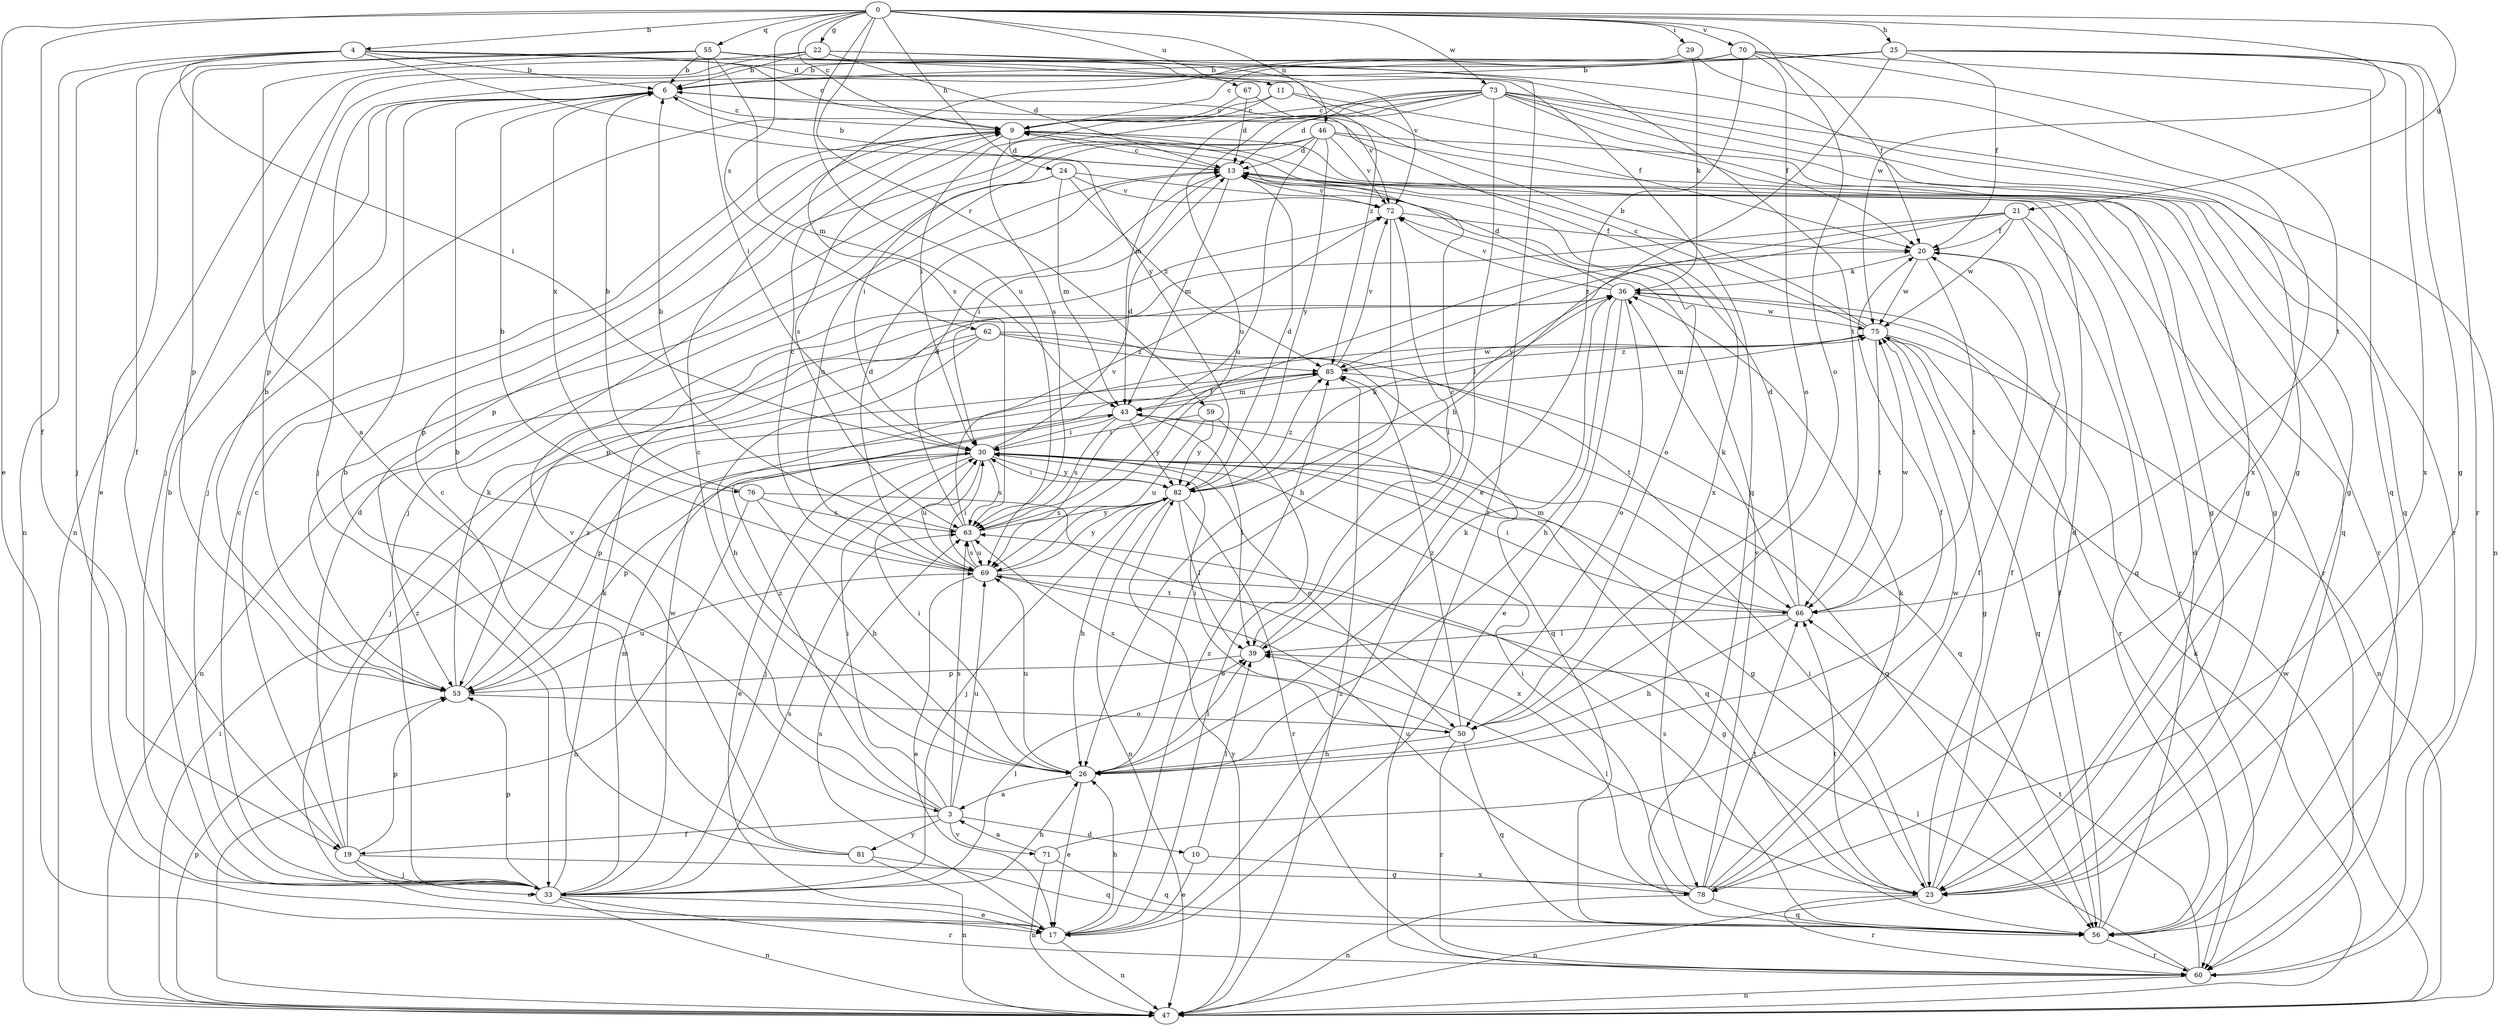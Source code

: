 strict digraph  {
0;
3;
4;
6;
9;
10;
11;
13;
17;
19;
20;
21;
22;
23;
24;
25;
26;
29;
30;
33;
36;
39;
43;
46;
47;
50;
53;
55;
56;
59;
60;
62;
63;
66;
67;
69;
70;
71;
72;
73;
75;
76;
78;
81;
82;
85;
0 -> 4  [label=b];
0 -> 9  [label=c];
0 -> 17  [label=e];
0 -> 19  [label=f];
0 -> 21  [label=g];
0 -> 22  [label=g];
0 -> 24  [label=h];
0 -> 25  [label=h];
0 -> 29  [label=i];
0 -> 46  [label=n];
0 -> 50  [label=o];
0 -> 55  [label=q];
0 -> 59  [label=r];
0 -> 62  [label=s];
0 -> 67  [label=u];
0 -> 69  [label=u];
0 -> 70  [label=v];
0 -> 73  [label=w];
0 -> 75  [label=w];
3 -> 6  [label=b];
3 -> 10  [label=d];
3 -> 19  [label=f];
3 -> 30  [label=i];
3 -> 63  [label=s];
3 -> 69  [label=u];
3 -> 71  [label=v];
3 -> 81  [label=y];
3 -> 85  [label=z];
4 -> 6  [label=b];
4 -> 9  [label=c];
4 -> 11  [label=d];
4 -> 19  [label=f];
4 -> 23  [label=g];
4 -> 30  [label=i];
4 -> 33  [label=j];
4 -> 47  [label=n];
4 -> 82  [label=y];
6 -> 9  [label=c];
6 -> 76  [label=x];
6 -> 78  [label=x];
9 -> 13  [label=d];
9 -> 23  [label=g];
9 -> 56  [label=q];
9 -> 63  [label=s];
10 -> 17  [label=e];
10 -> 39  [label=l];
10 -> 78  [label=x];
11 -> 9  [label=c];
11 -> 20  [label=f];
11 -> 23  [label=g];
11 -> 33  [label=j];
13 -> 6  [label=b];
13 -> 9  [label=c];
13 -> 30  [label=i];
13 -> 43  [label=m];
13 -> 60  [label=r];
13 -> 72  [label=v];
17 -> 26  [label=h];
17 -> 47  [label=n];
17 -> 63  [label=s];
17 -> 85  [label=z];
19 -> 9  [label=c];
19 -> 13  [label=d];
19 -> 17  [label=e];
19 -> 23  [label=g];
19 -> 33  [label=j];
19 -> 53  [label=p];
19 -> 85  [label=z];
20 -> 36  [label=k];
20 -> 66  [label=t];
20 -> 75  [label=w];
21 -> 20  [label=f];
21 -> 53  [label=p];
21 -> 56  [label=q];
21 -> 60  [label=r];
21 -> 75  [label=w];
21 -> 82  [label=y];
21 -> 85  [label=z];
22 -> 6  [label=b];
22 -> 13  [label=d];
22 -> 33  [label=j];
22 -> 47  [label=n];
22 -> 60  [label=r];
22 -> 72  [label=v];
23 -> 13  [label=d];
23 -> 20  [label=f];
23 -> 30  [label=i];
23 -> 39  [label=l];
23 -> 47  [label=n];
23 -> 60  [label=r];
23 -> 66  [label=t];
24 -> 43  [label=m];
24 -> 50  [label=o];
24 -> 53  [label=p];
24 -> 69  [label=u];
24 -> 72  [label=v];
24 -> 85  [label=z];
25 -> 6  [label=b];
25 -> 20  [label=f];
25 -> 23  [label=g];
25 -> 26  [label=h];
25 -> 33  [label=j];
25 -> 53  [label=p];
25 -> 60  [label=r];
25 -> 78  [label=x];
26 -> 3  [label=a];
26 -> 9  [label=c];
26 -> 17  [label=e];
26 -> 20  [label=f];
26 -> 30  [label=i];
26 -> 36  [label=k];
26 -> 39  [label=l];
26 -> 69  [label=u];
29 -> 6  [label=b];
29 -> 36  [label=k];
29 -> 78  [label=x];
30 -> 13  [label=d];
30 -> 17  [label=e];
30 -> 23  [label=g];
30 -> 33  [label=j];
30 -> 50  [label=o];
30 -> 53  [label=p];
30 -> 56  [label=q];
30 -> 63  [label=s];
30 -> 69  [label=u];
30 -> 82  [label=y];
33 -> 6  [label=b];
33 -> 9  [label=c];
33 -> 17  [label=e];
33 -> 26  [label=h];
33 -> 36  [label=k];
33 -> 39  [label=l];
33 -> 43  [label=m];
33 -> 47  [label=n];
33 -> 53  [label=p];
33 -> 60  [label=r];
33 -> 63  [label=s];
33 -> 75  [label=w];
36 -> 13  [label=d];
36 -> 17  [label=e];
36 -> 26  [label=h];
36 -> 50  [label=o];
36 -> 60  [label=r];
36 -> 72  [label=v];
36 -> 75  [label=w];
39 -> 9  [label=c];
39 -> 53  [label=p];
43 -> 30  [label=i];
43 -> 39  [label=l];
43 -> 53  [label=p];
43 -> 56  [label=q];
43 -> 63  [label=s];
43 -> 82  [label=y];
46 -> 13  [label=d];
46 -> 23  [label=g];
46 -> 30  [label=i];
46 -> 33  [label=j];
46 -> 53  [label=p];
46 -> 60  [label=r];
46 -> 69  [label=u];
46 -> 72  [label=v];
46 -> 82  [label=y];
47 -> 30  [label=i];
47 -> 36  [label=k];
47 -> 53  [label=p];
47 -> 75  [label=w];
47 -> 82  [label=y];
47 -> 85  [label=z];
50 -> 26  [label=h];
50 -> 30  [label=i];
50 -> 56  [label=q];
50 -> 60  [label=r];
50 -> 63  [label=s];
50 -> 85  [label=z];
53 -> 6  [label=b];
53 -> 36  [label=k];
53 -> 50  [label=o];
53 -> 69  [label=u];
53 -> 85  [label=z];
55 -> 3  [label=a];
55 -> 6  [label=b];
55 -> 17  [label=e];
55 -> 30  [label=i];
55 -> 43  [label=m];
55 -> 53  [label=p];
55 -> 56  [label=q];
55 -> 66  [label=t];
55 -> 85  [label=z];
56 -> 13  [label=d];
56 -> 20  [label=f];
56 -> 60  [label=r];
56 -> 63  [label=s];
59 -> 17  [label=e];
59 -> 30  [label=i];
59 -> 69  [label=u];
59 -> 82  [label=y];
60 -> 39  [label=l];
60 -> 47  [label=n];
60 -> 66  [label=t];
62 -> 26  [label=h];
62 -> 33  [label=j];
62 -> 47  [label=n];
62 -> 56  [label=q];
62 -> 66  [label=t];
62 -> 85  [label=z];
63 -> 6  [label=b];
63 -> 13  [label=d];
63 -> 20  [label=f];
63 -> 69  [label=u];
63 -> 72  [label=v];
63 -> 82  [label=y];
66 -> 13  [label=d];
66 -> 26  [label=h];
66 -> 30  [label=i];
66 -> 36  [label=k];
66 -> 39  [label=l];
66 -> 43  [label=m];
66 -> 75  [label=w];
67 -> 9  [label=c];
67 -> 13  [label=d];
67 -> 72  [label=v];
69 -> 6  [label=b];
69 -> 9  [label=c];
69 -> 13  [label=d];
69 -> 17  [label=e];
69 -> 23  [label=g];
69 -> 30  [label=i];
69 -> 63  [label=s];
69 -> 66  [label=t];
69 -> 82  [label=y];
70 -> 6  [label=b];
70 -> 9  [label=c];
70 -> 17  [label=e];
70 -> 20  [label=f];
70 -> 50  [label=o];
70 -> 56  [label=q];
70 -> 63  [label=s];
70 -> 66  [label=t];
71 -> 3  [label=a];
71 -> 47  [label=n];
71 -> 56  [label=q];
71 -> 75  [label=w];
72 -> 20  [label=f];
72 -> 26  [label=h];
72 -> 39  [label=l];
73 -> 9  [label=c];
73 -> 13  [label=d];
73 -> 20  [label=f];
73 -> 23  [label=g];
73 -> 30  [label=i];
73 -> 39  [label=l];
73 -> 43  [label=m];
73 -> 47  [label=n];
73 -> 56  [label=q];
73 -> 60  [label=r];
73 -> 63  [label=s];
73 -> 69  [label=u];
75 -> 6  [label=b];
75 -> 9  [label=c];
75 -> 23  [label=g];
75 -> 43  [label=m];
75 -> 47  [label=n];
75 -> 56  [label=q];
75 -> 66  [label=t];
75 -> 85  [label=z];
76 -> 6  [label=b];
76 -> 26  [label=h];
76 -> 47  [label=n];
76 -> 63  [label=s];
76 -> 78  [label=x];
78 -> 20  [label=f];
78 -> 30  [label=i];
78 -> 36  [label=k];
78 -> 47  [label=n];
78 -> 56  [label=q];
78 -> 66  [label=t];
78 -> 69  [label=u];
78 -> 72  [label=v];
81 -> 6  [label=b];
81 -> 9  [label=c];
81 -> 47  [label=n];
81 -> 56  [label=q];
81 -> 72  [label=v];
82 -> 13  [label=d];
82 -> 26  [label=h];
82 -> 30  [label=i];
82 -> 33  [label=j];
82 -> 36  [label=k];
82 -> 39  [label=l];
82 -> 47  [label=n];
82 -> 60  [label=r];
82 -> 63  [label=s];
82 -> 85  [label=z];
85 -> 43  [label=m];
85 -> 56  [label=q];
85 -> 72  [label=v];
85 -> 75  [label=w];
}
